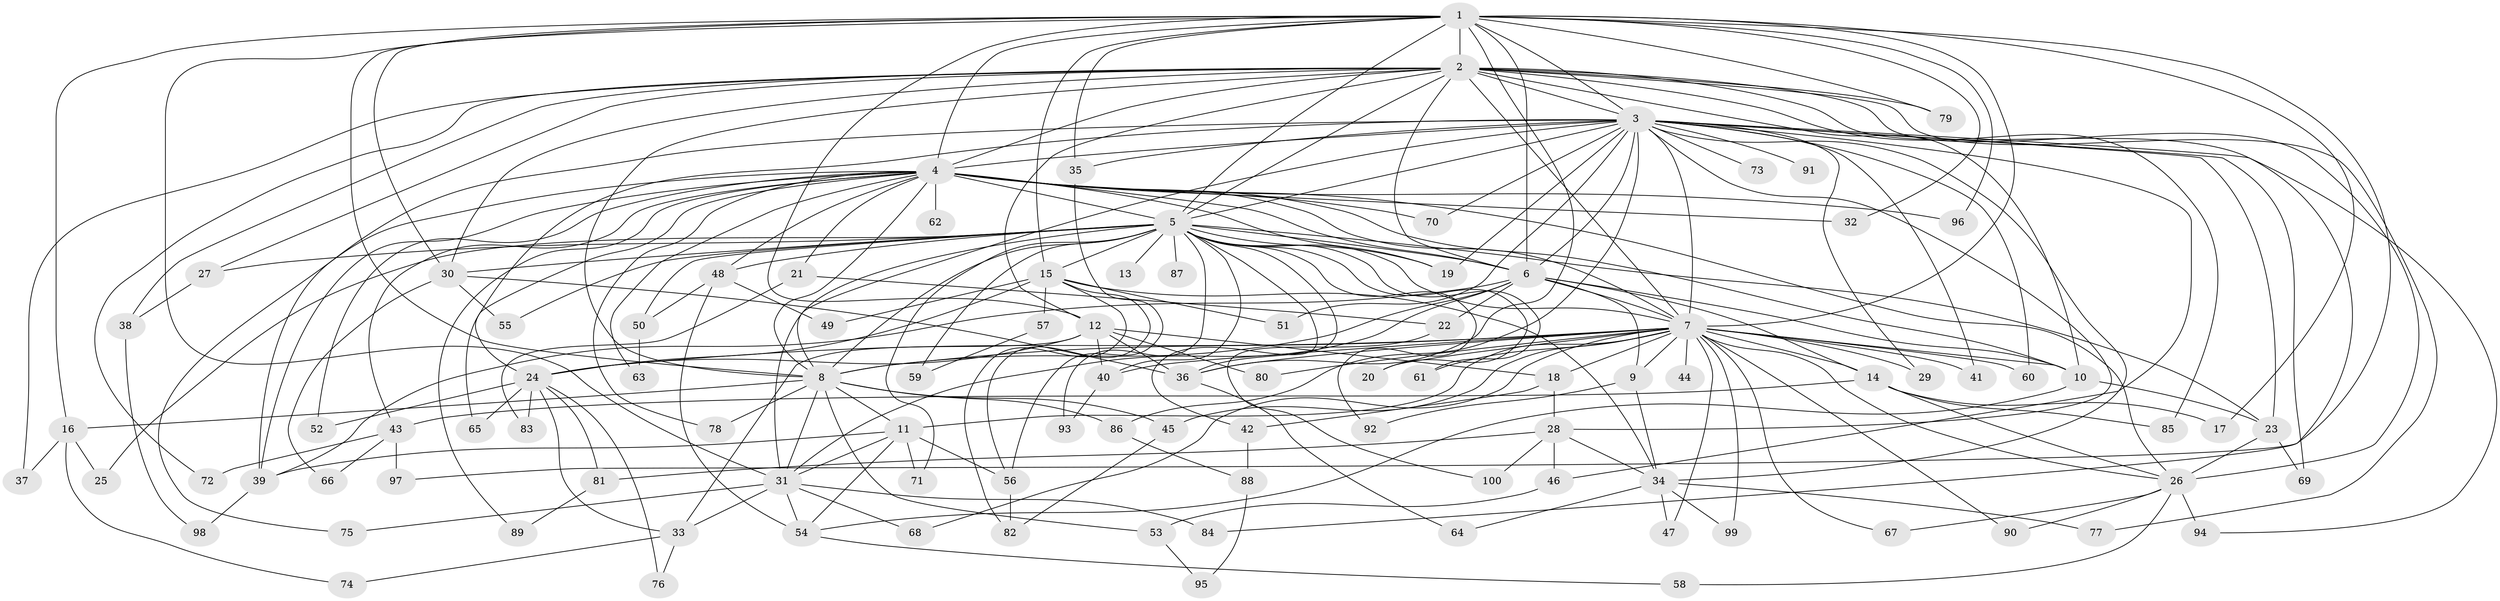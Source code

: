 // original degree distribution, {17: 0.02142857142857143, 21: 0.007142857142857143, 33: 0.007142857142857143, 29: 0.007142857142857143, 32: 0.014285714285714285, 15: 0.014285714285714285, 4: 0.07857142857142857, 5: 0.07142857142857142, 2: 0.5428571428571428, 6: 0.02857142857142857, 10: 0.007142857142857143, 3: 0.17857142857142858, 9: 0.007142857142857143, 11: 0.007142857142857143, 7: 0.007142857142857143}
// Generated by graph-tools (version 1.1) at 2025/49/03/04/25 22:49:45]
// undirected, 100 vertices, 230 edges
graph export_dot {
  node [color=gray90,style=filled];
  1;
  2;
  3;
  4;
  5;
  6;
  7;
  8;
  9;
  10;
  11;
  12;
  13;
  14;
  15;
  16;
  17;
  18;
  19;
  20;
  21;
  22;
  23;
  24;
  25;
  26;
  27;
  28;
  29;
  30;
  31;
  32;
  33;
  34;
  35;
  36;
  37;
  38;
  39;
  40;
  41;
  42;
  43;
  44;
  45;
  46;
  47;
  48;
  49;
  50;
  51;
  52;
  53;
  54;
  55;
  56;
  57;
  58;
  59;
  60;
  61;
  62;
  63;
  64;
  65;
  66;
  67;
  68;
  69;
  70;
  71;
  72;
  73;
  74;
  75;
  76;
  77;
  78;
  79;
  80;
  81;
  82;
  83;
  84;
  85;
  86;
  87;
  88;
  89;
  90;
  91;
  92;
  93;
  94;
  95;
  96;
  97;
  98;
  99;
  100;
  1 -- 2 [weight=2.0];
  1 -- 3 [weight=2.0];
  1 -- 4 [weight=2.0];
  1 -- 5 [weight=2.0];
  1 -- 6 [weight=2.0];
  1 -- 7 [weight=4.0];
  1 -- 8 [weight=2.0];
  1 -- 12 [weight=2.0];
  1 -- 15 [weight=1.0];
  1 -- 16 [weight=1.0];
  1 -- 17 [weight=1.0];
  1 -- 30 [weight=1.0];
  1 -- 31 [weight=2.0];
  1 -- 32 [weight=1.0];
  1 -- 35 [weight=1.0];
  1 -- 36 [weight=1.0];
  1 -- 79 [weight=1.0];
  1 -- 96 [weight=1.0];
  1 -- 97 [weight=1.0];
  2 -- 3 [weight=2.0];
  2 -- 4 [weight=1.0];
  2 -- 5 [weight=1.0];
  2 -- 6 [weight=1.0];
  2 -- 7 [weight=3.0];
  2 -- 8 [weight=1.0];
  2 -- 10 [weight=1.0];
  2 -- 12 [weight=1.0];
  2 -- 26 [weight=1.0];
  2 -- 27 [weight=1.0];
  2 -- 30 [weight=1.0];
  2 -- 37 [weight=1.0];
  2 -- 38 [weight=1.0];
  2 -- 72 [weight=1.0];
  2 -- 77 [weight=1.0];
  2 -- 79 [weight=2.0];
  2 -- 84 [weight=1.0];
  2 -- 85 [weight=1.0];
  3 -- 4 [weight=1.0];
  3 -- 5 [weight=1.0];
  3 -- 6 [weight=2.0];
  3 -- 7 [weight=3.0];
  3 -- 8 [weight=2.0];
  3 -- 19 [weight=1.0];
  3 -- 23 [weight=1.0];
  3 -- 24 [weight=1.0];
  3 -- 28 [weight=1.0];
  3 -- 29 [weight=1.0];
  3 -- 34 [weight=1.0];
  3 -- 35 [weight=1.0];
  3 -- 39 [weight=1.0];
  3 -- 41 [weight=1.0];
  3 -- 46 [weight=1.0];
  3 -- 51 [weight=1.0];
  3 -- 60 [weight=1.0];
  3 -- 69 [weight=1.0];
  3 -- 70 [weight=1.0];
  3 -- 73 [weight=1.0];
  3 -- 86 [weight=1.0];
  3 -- 91 [weight=1.0];
  3 -- 94 [weight=1.0];
  4 -- 5 [weight=1.0];
  4 -- 6 [weight=1.0];
  4 -- 7 [weight=3.0];
  4 -- 8 [weight=1.0];
  4 -- 10 [weight=1.0];
  4 -- 19 [weight=1.0];
  4 -- 21 [weight=1.0];
  4 -- 26 [weight=1.0];
  4 -- 32 [weight=1.0];
  4 -- 39 [weight=1.0];
  4 -- 43 [weight=1.0];
  4 -- 48 [weight=1.0];
  4 -- 52 [weight=1.0];
  4 -- 62 [weight=1.0];
  4 -- 63 [weight=1.0];
  4 -- 65 [weight=1.0];
  4 -- 70 [weight=1.0];
  4 -- 75 [weight=1.0];
  4 -- 78 [weight=1.0];
  4 -- 89 [weight=1.0];
  4 -- 96 [weight=1.0];
  5 -- 6 [weight=1.0];
  5 -- 7 [weight=2.0];
  5 -- 8 [weight=1.0];
  5 -- 13 [weight=1.0];
  5 -- 15 [weight=1.0];
  5 -- 19 [weight=1.0];
  5 -- 20 [weight=1.0];
  5 -- 23 [weight=1.0];
  5 -- 25 [weight=1.0];
  5 -- 27 [weight=1.0];
  5 -- 30 [weight=1.0];
  5 -- 31 [weight=1.0];
  5 -- 36 [weight=1.0];
  5 -- 40 [weight=1.0];
  5 -- 42 [weight=1.0];
  5 -- 48 [weight=1.0];
  5 -- 50 [weight=1.0];
  5 -- 55 [weight=1.0];
  5 -- 59 [weight=1.0];
  5 -- 61 [weight=1.0];
  5 -- 71 [weight=1.0];
  5 -- 87 [weight=1.0];
  5 -- 92 [weight=1.0];
  5 -- 93 [weight=1.0];
  6 -- 7 [weight=2.0];
  6 -- 8 [weight=1.0];
  6 -- 9 [weight=1.0];
  6 -- 10 [weight=1.0];
  6 -- 14 [weight=1.0];
  6 -- 22 [weight=1.0];
  6 -- 31 [weight=1.0];
  6 -- 39 [weight=1.0];
  7 -- 8 [weight=2.0];
  7 -- 9 [weight=1.0];
  7 -- 10 [weight=1.0];
  7 -- 11 [weight=1.0];
  7 -- 14 [weight=1.0];
  7 -- 18 [weight=1.0];
  7 -- 20 [weight=1.0];
  7 -- 24 [weight=1.0];
  7 -- 26 [weight=1.0];
  7 -- 29 [weight=1.0];
  7 -- 36 [weight=1.0];
  7 -- 40 [weight=1.0];
  7 -- 41 [weight=1.0];
  7 -- 44 [weight=1.0];
  7 -- 45 [weight=1.0];
  7 -- 47 [weight=1.0];
  7 -- 60 [weight=1.0];
  7 -- 61 [weight=1.0];
  7 -- 67 [weight=1.0];
  7 -- 68 [weight=1.0];
  7 -- 80 [weight=1.0];
  7 -- 90 [weight=1.0];
  7 -- 99 [weight=1.0];
  8 -- 11 [weight=1.0];
  8 -- 16 [weight=1.0];
  8 -- 31 [weight=1.0];
  8 -- 45 [weight=1.0];
  8 -- 53 [weight=1.0];
  8 -- 78 [weight=1.0];
  8 -- 86 [weight=1.0];
  9 -- 34 [weight=1.0];
  9 -- 92 [weight=1.0];
  10 -- 23 [weight=1.0];
  10 -- 54 [weight=1.0];
  11 -- 31 [weight=1.0];
  11 -- 39 [weight=1.0];
  11 -- 54 [weight=1.0];
  11 -- 56 [weight=1.0];
  11 -- 71 [weight=1.0];
  12 -- 18 [weight=1.0];
  12 -- 24 [weight=1.0];
  12 -- 33 [weight=1.0];
  12 -- 36 [weight=1.0];
  12 -- 40 [weight=1.0];
  12 -- 80 [weight=1.0];
  14 -- 17 [weight=1.0];
  14 -- 26 [weight=1.0];
  14 -- 43 [weight=1.0];
  14 -- 85 [weight=1.0];
  15 -- 24 [weight=1.0];
  15 -- 34 [weight=1.0];
  15 -- 49 [weight=1.0];
  15 -- 51 [weight=1.0];
  15 -- 56 [weight=1.0];
  15 -- 57 [weight=1.0];
  15 -- 82 [weight=1.0];
  16 -- 25 [weight=1.0];
  16 -- 37 [weight=1.0];
  16 -- 74 [weight=1.0];
  18 -- 28 [weight=1.0];
  18 -- 42 [weight=1.0];
  21 -- 22 [weight=1.0];
  21 -- 83 [weight=1.0];
  22 -- 100 [weight=1.0];
  23 -- 26 [weight=1.0];
  23 -- 69 [weight=1.0];
  24 -- 33 [weight=1.0];
  24 -- 52 [weight=1.0];
  24 -- 65 [weight=1.0];
  24 -- 76 [weight=1.0];
  24 -- 81 [weight=1.0];
  24 -- 83 [weight=1.0];
  26 -- 58 [weight=1.0];
  26 -- 67 [weight=1.0];
  26 -- 90 [weight=1.0];
  26 -- 94 [weight=1.0];
  27 -- 38 [weight=1.0];
  28 -- 34 [weight=1.0];
  28 -- 46 [weight=1.0];
  28 -- 81 [weight=1.0];
  28 -- 100 [weight=1.0];
  30 -- 36 [weight=1.0];
  30 -- 55 [weight=1.0];
  30 -- 66 [weight=1.0];
  31 -- 33 [weight=1.0];
  31 -- 54 [weight=2.0];
  31 -- 68 [weight=1.0];
  31 -- 75 [weight=1.0];
  31 -- 84 [weight=1.0];
  33 -- 74 [weight=1.0];
  33 -- 76 [weight=1.0];
  34 -- 47 [weight=1.0];
  34 -- 64 [weight=1.0];
  34 -- 77 [weight=1.0];
  34 -- 99 [weight=1.0];
  35 -- 56 [weight=1.0];
  36 -- 64 [weight=1.0];
  38 -- 98 [weight=1.0];
  39 -- 98 [weight=1.0];
  40 -- 93 [weight=1.0];
  42 -- 88 [weight=1.0];
  43 -- 66 [weight=1.0];
  43 -- 72 [weight=1.0];
  43 -- 97 [weight=1.0];
  45 -- 82 [weight=1.0];
  46 -- 53 [weight=1.0];
  48 -- 49 [weight=1.0];
  48 -- 50 [weight=1.0];
  48 -- 54 [weight=1.0];
  50 -- 63 [weight=1.0];
  53 -- 95 [weight=1.0];
  54 -- 58 [weight=1.0];
  56 -- 82 [weight=1.0];
  57 -- 59 [weight=1.0];
  81 -- 89 [weight=1.0];
  86 -- 88 [weight=1.0];
  88 -- 95 [weight=1.0];
}
